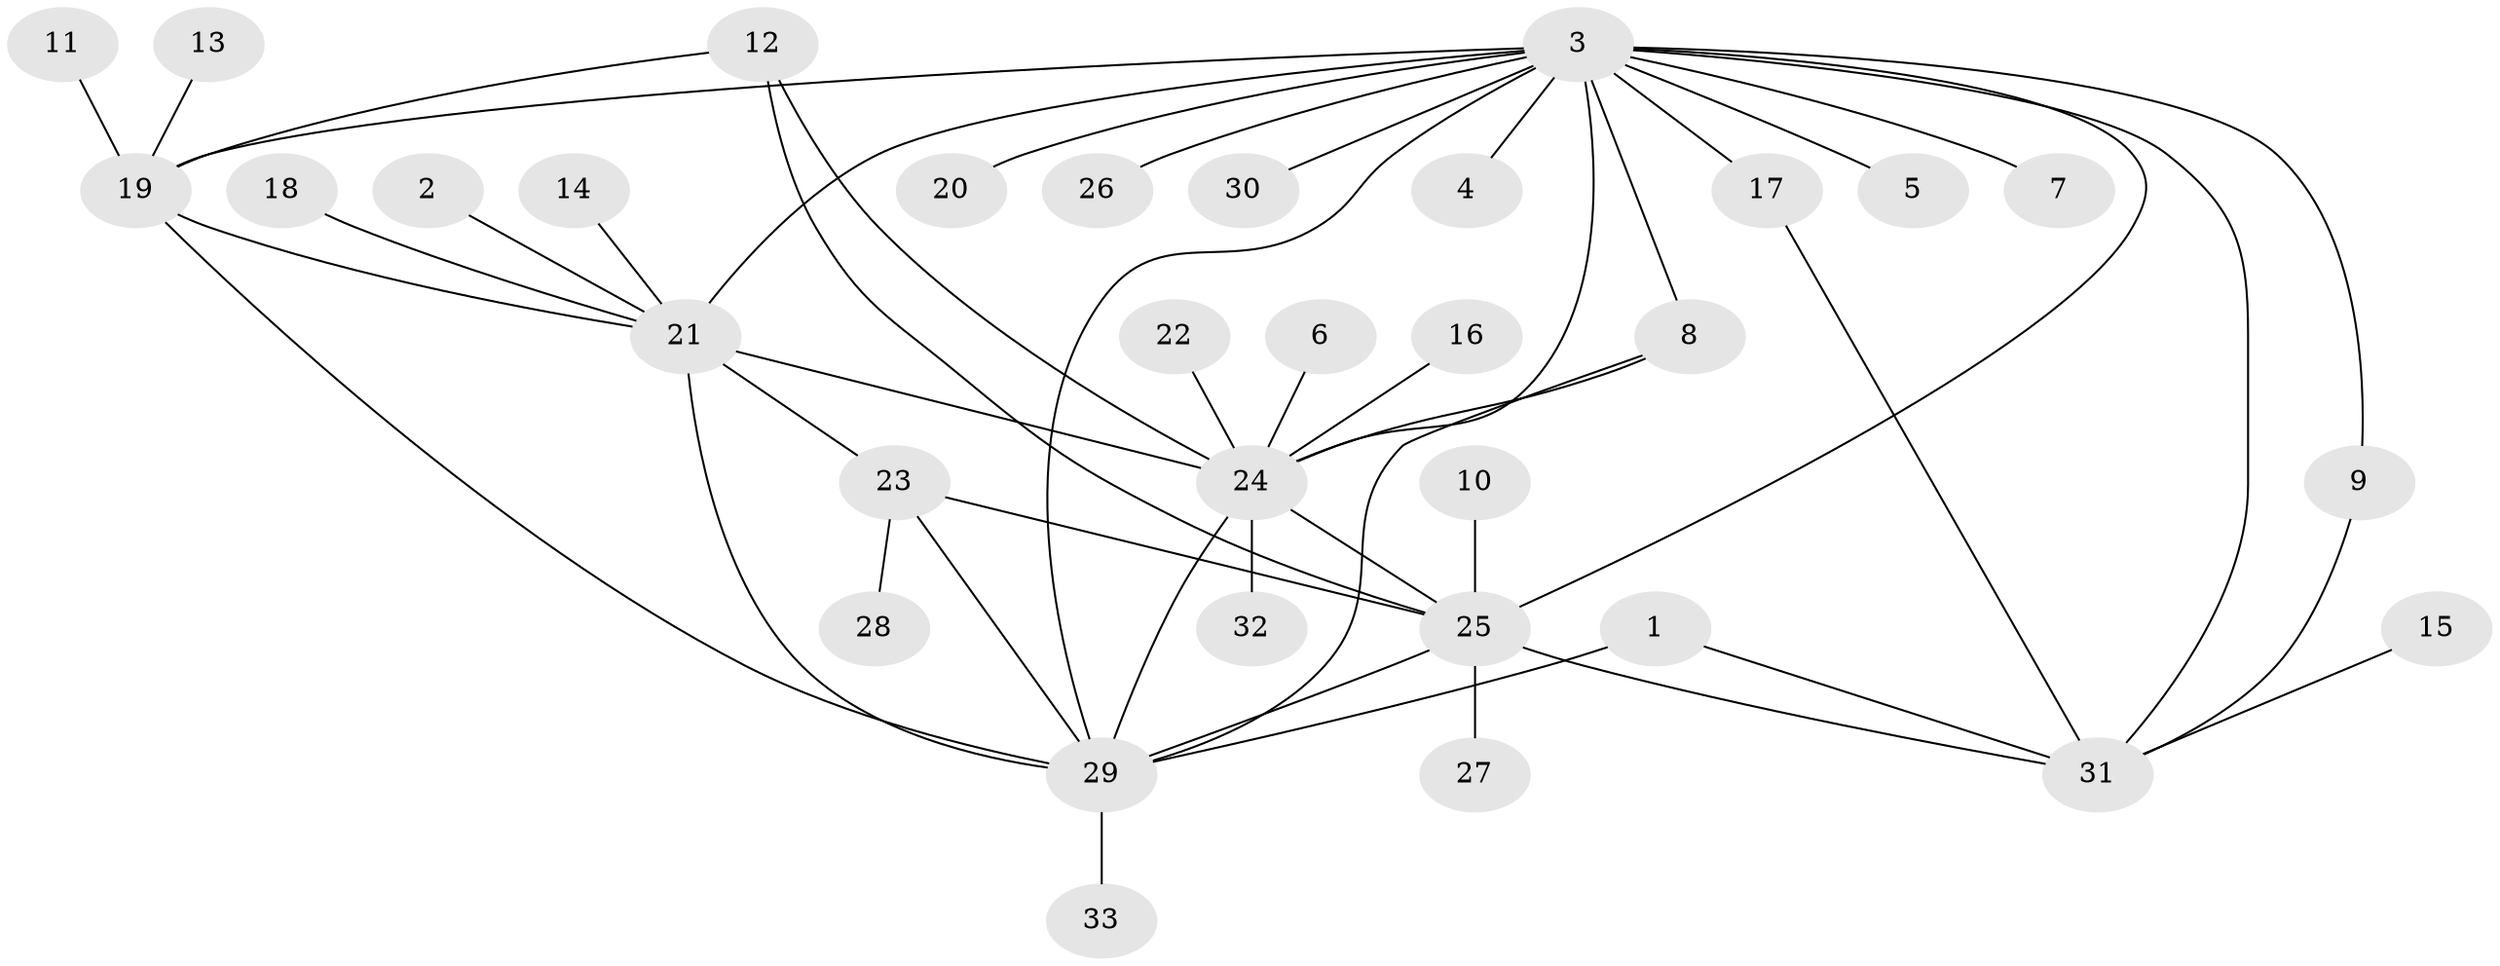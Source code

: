 // original degree distribution, {9: 0.030303030303030304, 19: 0.015151515151515152, 10: 0.030303030303030304, 7: 0.015151515151515152, 2: 0.16666666666666666, 8: 0.030303030303030304, 3: 0.16666666666666666, 6: 0.045454545454545456, 1: 0.45454545454545453, 5: 0.015151515151515152, 4: 0.030303030303030304}
// Generated by graph-tools (version 1.1) at 2025/25/03/09/25 03:25:57]
// undirected, 33 vertices, 49 edges
graph export_dot {
graph [start="1"]
  node [color=gray90,style=filled];
  1;
  2;
  3;
  4;
  5;
  6;
  7;
  8;
  9;
  10;
  11;
  12;
  13;
  14;
  15;
  16;
  17;
  18;
  19;
  20;
  21;
  22;
  23;
  24;
  25;
  26;
  27;
  28;
  29;
  30;
  31;
  32;
  33;
  1 -- 29 [weight=1.0];
  1 -- 31 [weight=1.0];
  2 -- 21 [weight=1.0];
  3 -- 4 [weight=1.0];
  3 -- 5 [weight=1.0];
  3 -- 7 [weight=1.0];
  3 -- 8 [weight=2.0];
  3 -- 9 [weight=1.0];
  3 -- 17 [weight=2.0];
  3 -- 19 [weight=3.0];
  3 -- 20 [weight=1.0];
  3 -- 21 [weight=2.0];
  3 -- 24 [weight=4.0];
  3 -- 25 [weight=2.0];
  3 -- 26 [weight=1.0];
  3 -- 29 [weight=2.0];
  3 -- 30 [weight=1.0];
  3 -- 31 [weight=1.0];
  6 -- 24 [weight=1.0];
  8 -- 24 [weight=1.0];
  8 -- 29 [weight=1.0];
  9 -- 31 [weight=1.0];
  10 -- 25 [weight=1.0];
  11 -- 19 [weight=1.0];
  12 -- 19 [weight=1.0];
  12 -- 24 [weight=1.0];
  12 -- 25 [weight=1.0];
  13 -- 19 [weight=1.0];
  14 -- 21 [weight=1.0];
  15 -- 31 [weight=1.0];
  16 -- 24 [weight=1.0];
  17 -- 31 [weight=1.0];
  18 -- 21 [weight=1.0];
  19 -- 21 [weight=1.0];
  19 -- 29 [weight=1.0];
  21 -- 23 [weight=1.0];
  21 -- 24 [weight=4.0];
  21 -- 29 [weight=1.0];
  22 -- 24 [weight=1.0];
  23 -- 25 [weight=1.0];
  23 -- 28 [weight=1.0];
  23 -- 29 [weight=1.0];
  24 -- 25 [weight=3.0];
  24 -- 29 [weight=2.0];
  24 -- 32 [weight=1.0];
  25 -- 27 [weight=1.0];
  25 -- 29 [weight=1.0];
  25 -- 31 [weight=1.0];
  29 -- 33 [weight=1.0];
}
